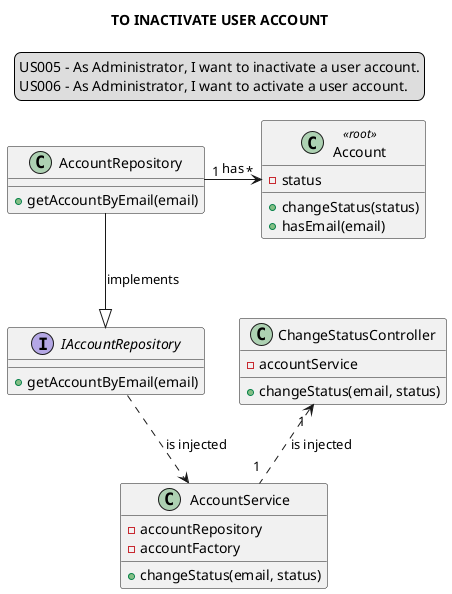 @startuml
legend top
US005 - As Administrator, I want to inactivate a user account.
US006 - As Administrator, I want to activate a user account.
end legend
skinparam sequenceMessageAlign center
title TO INACTIVATE USER ACCOUNT

class ChangeStatusController {
-accountService
+changeStatus(email, status)
}

class AccountService {
-accountRepository
-accountFactory
+changeStatus(email, status)
}

class AccountRepository{
+getAccountByEmail(email)
}

interface IAccountRepository{
+getAccountByEmail(email)
}

class Account <<root>>{
-status
+changeStatus(status)
+hasEmail(email)
}

AccountRepository "1"->"*" Account: has
ChangeStatusController"1 " <.. "1 "AccountService : is injected
IAccountRepository ..> AccountService : is injected
AccountRepository --|> IAccountRepository : implements

@enduml
